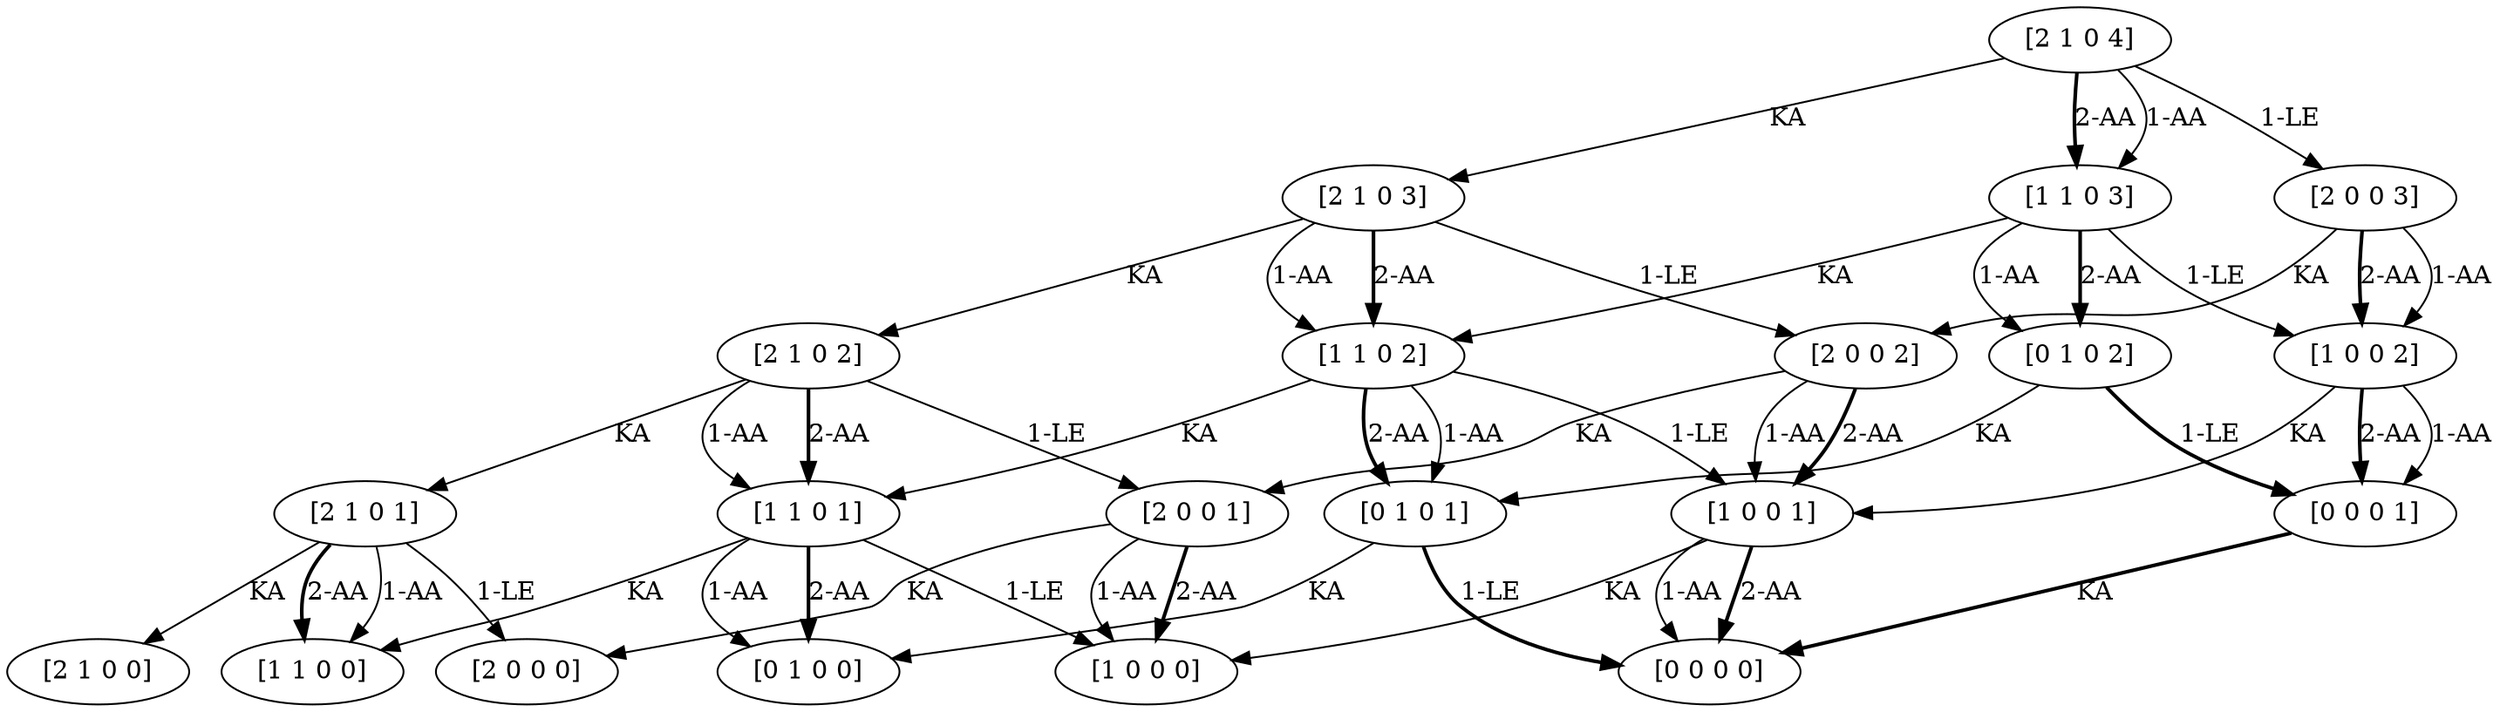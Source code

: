 digraph  {
	node [label="\N"];
	0	 [capacity="[2]",
		label="[2 1 0 0]",
		stock="[1 0]",
		time=0,
		value=0.0];
	1	 [capacity="[2]",
		label="[2 1 0 1]",
		stock="[1 0]",
		time=1,
		value=120.0];
	1 -> 0 [key=0,
	goal="[2 1 0 0]",
	label=KA,
	modus=KA,
	not_best_politic=True,
	revenue=0,
	time=1,
	weight=0.0,
	weight_goal=0.0];
5 [capacity="[2]",
	label="[2 0 0 0]",
	stock="[0 0]",
	time=0,
	value=0.0];
1 -> 5 [key=1,
goal="[2 0 0 0]",
label="1-LE",
modus=LE,
not_best_politic=True,
revenue=100,
time=1,
weight=100.0,
weight_goal=0.0];
10 [capacity="[1]",
label="[1 1 0 0]",
stock="[1 0]",
time=0,
value=0.0];
1 -> 10 [key=1,
goal="[1 1 0 0]",
label="1-AA",
modus=AA,
not_best_politic=True,
revenue=100,
time=1,
weight=100.0,
weight_goal=0.0];
1 -> 10 [key=2,
goal="[1 1 0 0]",
label="2-AA",
modus=AA,
not_best_politic=False,
revenue=200,
style=bold,
time=1,
weight=200.0,
weight_goal=0.0];
2 [capacity="[2]",
label="[2 1 0 2]",
stock="[1 0]",
time=2,
value=215.0];
2 -> 1 [key=0,
goal="[2 1 0 1]",
label=KA,
modus=KA,
not_best_politic=True,
revenue=0,
time=2,
weight=0.0,
weight_goal=120.0];
6 [capacity="[2]",
label="[2 0 0 1]",
stock="[0 0]",
time=1,
value=70.0];
2 -> 6 [key=1,
goal="[2 0 0 1]",
label="1-LE",
modus=LE,
not_best_politic=True,
revenue=100,
time=2,
weight=50.0,
weight_goal=70.0];
11 [capacity="[1]",
label="[1 1 0 1]",
stock="[1 0]",
time=1,
value=120.0];
2 -> 11 [key=1,
goal="[1 1 0 1]",
label="1-AA",
modus=AA,
not_best_politic=True,
revenue=100,
time=2,
weight=100.0,
weight_goal=120.0];
2 -> 11 [key=2,
goal="[1 1 0 1]",
label="2-AA",
modus=AA,
not_best_politic=False,
revenue=200,
style=bold,
time=2,
weight=200.0,
weight_goal=120.0];
3 [capacity="[2]",
label="[2 1 0 3]",
stock="[1 0]",
time=3,
value=272.312];
3 -> 2 [key=0,
goal="[2 1 0 2]",
label=KA,
modus=KA,
not_best_politic=True,
revenue=0,
time=3,
weight=0.0,
weight_goal=215.0];
7 [capacity="[2]",
label="[2 0 0 2]",
stock="[0 0]",
time=2,
value=140.0];
3 -> 7 [key=1,
goal="[2 0 0 2]",
label="1-LE",
modus=LE,
not_best_politic=True,
revenue=100,
time=3,
weight=25.0,
weight_goal=140.0];
12 [capacity="[1]",
label="[1 1 0 2]",
stock="[1 0]",
time=2,
value=173.0];
3 -> 12 [key=1,
goal="[1 1 0 2]",
label="1-AA",
modus=AA,
not_best_politic=True,
revenue=100,
time=3,
weight=58.0,
weight_goal=173.0];
3 -> 12 [key=2,
goal="[1 1 0 2]",
label="2-AA",
modus=AA,
not_best_politic=False,
revenue=200,
style=bold,
time=3,
weight=158.0,
weight_goal=173.0];
4 [capacity="[2]",
label="[2 1 0 4]",
stock="[1 0]",
time=4,
value=303.188];
4 -> 3 [key=0,
goal="[2 1 0 3]",
label=KA,
modus=KA,
not_best_politic=True,
revenue=0,
time=4,
weight=0.0,
weight_goal=272.312];
8 [capacity="[2]",
label="[2 0 0 3]",
stock="[0 0]",
time=3,
value=184.812];
4 -> 8 [key=1,
goal="[2 0 0 3]",
label="1-LE",
modus=LE,
not_best_politic=True,
revenue=100,
time=4,
weight=12.5,
weight_goal=184.812];
13 [capacity="[1]",
label="[1 1 0 3]",
stock="[1 0]",
time=3,
value=196.703];
4 -> 13 [key=1,
goal="[1 1 0 3]",
label="1-AA",
modus=AA,
not_best_politic=True,
revenue=100,
time=4,
weight=24.3906,
weight_goal=196.703];
4 -> 13 [key=2,
goal="[1 1 0 3]",
label="2-AA",
modus=AA,
not_best_politic=False,
revenue=200,
style=bold,
time=4,
weight=124.391,
weight_goal=196.703];
6 -> 5 [key=0,
goal="[2 0 0 0]",
label=KA,
modus=KA,
not_best_politic=True,
revenue=0,
time=1,
weight=0.0,
weight_goal=0.0];
15 [capacity="[1]",
label="[1 0 0 0]",
stock="[0 0]",
time=0,
value=0.0];
6 -> 15 [key=1,
goal="[1 0 0 0]",
label="1-AA",
modus=AA,
not_best_politic=True,
revenue=100,
time=1,
weight=100.0,
weight_goal=0.0];
6 -> 15 [key=2,
goal="[1 0 0 0]",
label="2-AA",
modus=AA,
not_best_politic=False,
revenue=200,
style=bold,
time=1,
weight=200.0,
weight_goal=0.0];
7 -> 6 [key=0,
goal="[2 0 0 1]",
label=KA,
modus=KA,
not_best_politic=True,
revenue=0,
time=2,
weight=0.0,
weight_goal=70.0];
16 [capacity="[1]",
label="[1 0 0 1]",
stock="[0 0]",
time=1,
value=70.0];
7 -> 16 [key=1,
goal="[1 0 0 1]",
label="1-AA",
modus=AA,
not_best_politic=True,
revenue=100,
time=2,
weight=100.0,
weight_goal=70.0];
7 -> 16 [key=2,
goal="[1 0 0 1]",
label="2-AA",
modus=AA,
not_best_politic=False,
revenue=200,
style=bold,
time=2,
weight=200.0,
weight_goal=70.0];
8 -> 7 [key=0,
goal="[2 0 0 2]",
label=KA,
modus=KA,
not_best_politic=True,
revenue=0,
time=3,
weight=0.0,
weight_goal=140.0];
17 [capacity="[1]",
label="[1 0 0 2]",
stock="[0 0]",
time=2,
value=98.0];
8 -> 17 [key=1,
goal="[1 0 0 2]",
label="1-AA",
modus=AA,
not_best_politic=True,
revenue=100,
time=3,
weight=58.0,
weight_goal=98.0];
8 -> 17 [key=2,
goal="[1 0 0 2]",
label="2-AA",
modus=AA,
not_best_politic=False,
revenue=200,
style=bold,
time=3,
weight=158.0,
weight_goal=98.0];
11 -> 10 [key=0,
goal="[1 1 0 0]",
label=KA,
modus=KA,
not_best_politic=True,
revenue=0,
time=1,
weight=0.0,
weight_goal=0.0];
11 -> 15 [key=1,
goal="[1 0 0 0]",
label="1-LE",
modus=LE,
not_best_politic=True,
revenue=100,
time=1,
weight=100.0,
weight_goal=0.0];
20 [capacity="[0]",
label="[0 1 0 0]",
stock="[1 0]",
time=0,
value=0.0];
11 -> 20 [key=1,
goal="[0 1 0 0]",
label="1-AA",
modus=AA,
not_best_politic=True,
revenue=100,
time=1,
weight=100.0,
weight_goal=0.0];
11 -> 20 [key=2,
goal="[0 1 0 0]",
label="2-AA",
modus=AA,
not_best_politic=False,
revenue=200,
style=bold,
time=1,
weight=200.0,
weight_goal=0.0];
12 -> 11 [key=0,
goal="[1 1 0 1]",
label=KA,
modus=KA,
not_best_politic=True,
revenue=0,
time=2,
weight=0.0,
weight_goal=120.0];
12 -> 16 [key=1,
goal="[1 0 0 1]",
label="1-LE",
modus=LE,
not_best_politic=True,
revenue=100,
time=2,
weight=50.0,
weight_goal=70.0];
21 [capacity="[0]",
label="[0 1 0 1]",
stock="[1 0]",
time=1,
value=50.0];
12 -> 21 [key=1,
goal="[0 1 0 1]",
label="1-AA",
modus=AA,
not_best_politic=True,
revenue=100,
time=2,
weight=30.0,
weight_goal=50.0];
12 -> 21 [key=2,
goal="[0 1 0 1]",
label="2-AA",
modus=AA,
not_best_politic=False,
revenue=200,
style=bold,
time=2,
weight=130.0,
weight_goal=50.0];
13 -> 12 [key=0,
goal="[1 1 0 2]",
label=KA,
modus=KA,
not_best_politic=True,
revenue=0,
time=3,
weight=0.0,
weight_goal=173.0];
13 -> 17 [key=1,
goal="[1 0 0 2]",
label="1-LE",
modus=LE,
not_best_politic=True,
revenue=100,
time=3,
weight=25.0,
weight_goal=98.0];
22 [capacity="[0]",
label="[0 1 0 2]",
stock="[1 0]",
time=2,
value=75.0];
13 -> 22 [key=1,
goal="[0 1 0 2]",
label="1-AA",
modus=AA,
not_best_politic=True,
revenue=100,
time=3,
weight=2.0,
weight_goal=75.0];
13 -> 22 [key=2,
goal="[0 1 0 2]",
label="2-AA",
modus=AA,
not_best_politic=False,
revenue=200,
style=bold,
time=3,
weight=102.0,
weight_goal=75.0];
16 -> 15 [key=0,
goal="[1 0 0 0]",
label=KA,
modus=KA,
not_best_politic=True,
revenue=0,
time=1,
weight=0.0,
weight_goal=0.0];
25 [capacity="[0]",
label="[0 0 0 0]",
stock="[0 0]",
time=0,
value=0.0];
16 -> 25 [key=1,
goal="[0 0 0 0]",
label="1-AA",
modus=AA,
not_best_politic=True,
revenue=100,
time=1,
weight=100.0,
weight_goal=0.0];
16 -> 25 [key=2,
goal="[0 0 0 0]",
label="2-AA",
modus=AA,
not_best_politic=False,
revenue=200,
style=bold,
time=1,
weight=200.0,
weight_goal=0.0];
17 -> 16 [key=0,
goal="[1 0 0 1]",
label=KA,
modus=KA,
not_best_politic=True,
revenue=0,
time=2,
weight=0.0,
weight_goal=70.0];
26 [capacity="[0]",
label="[0 0 0 1]",
stock="[0 0]",
time=1,
value=0.0];
17 -> 26 [key=1,
goal="[0 0 0 1]",
label="1-AA",
modus=AA,
not_best_politic=True,
revenue=100,
time=2,
weight=30.0,
weight_goal=0.0];
17 -> 26 [key=2,
goal="[0 0 0 1]",
label="2-AA",
modus=AA,
not_best_politic=False,
revenue=200,
style=bold,
time=2,
weight=130.0,
weight_goal=0.0];
21 -> 20 [key=0,
goal="[0 1 0 0]",
label=KA,
modus=KA,
not_best_politic=True,
revenue=0,
time=1,
weight=0.0,
weight_goal=0.0];
21 -> 25 [key=1,
goal="[0 0 0 0]",
label="1-LE",
modus=LE,
not_best_politic=False,
revenue=100,
style=bold,
time=1,
weight=100.0,
weight_goal=0.0];
22 -> 21 [key=0,
goal="[0 1 0 1]",
label=KA,
modus=KA,
not_best_politic=True,
revenue=0,
time=2,
weight=0.0,
weight_goal=50.0];
22 -> 26 [key=1,
goal="[0 0 0 1]",
label="1-LE",
modus=LE,
not_best_politic=False,
revenue=100,
style=bold,
time=2,
weight=50.0,
weight_goal=0.0];
26 -> 25 [key=0,
goal="[0 0 0 0]",
label=KA,
modus=KA,
not_best_politic=False,
revenue=0,
style=bold,
time=1,
weight=0.0,
weight_goal=0.0];
}
